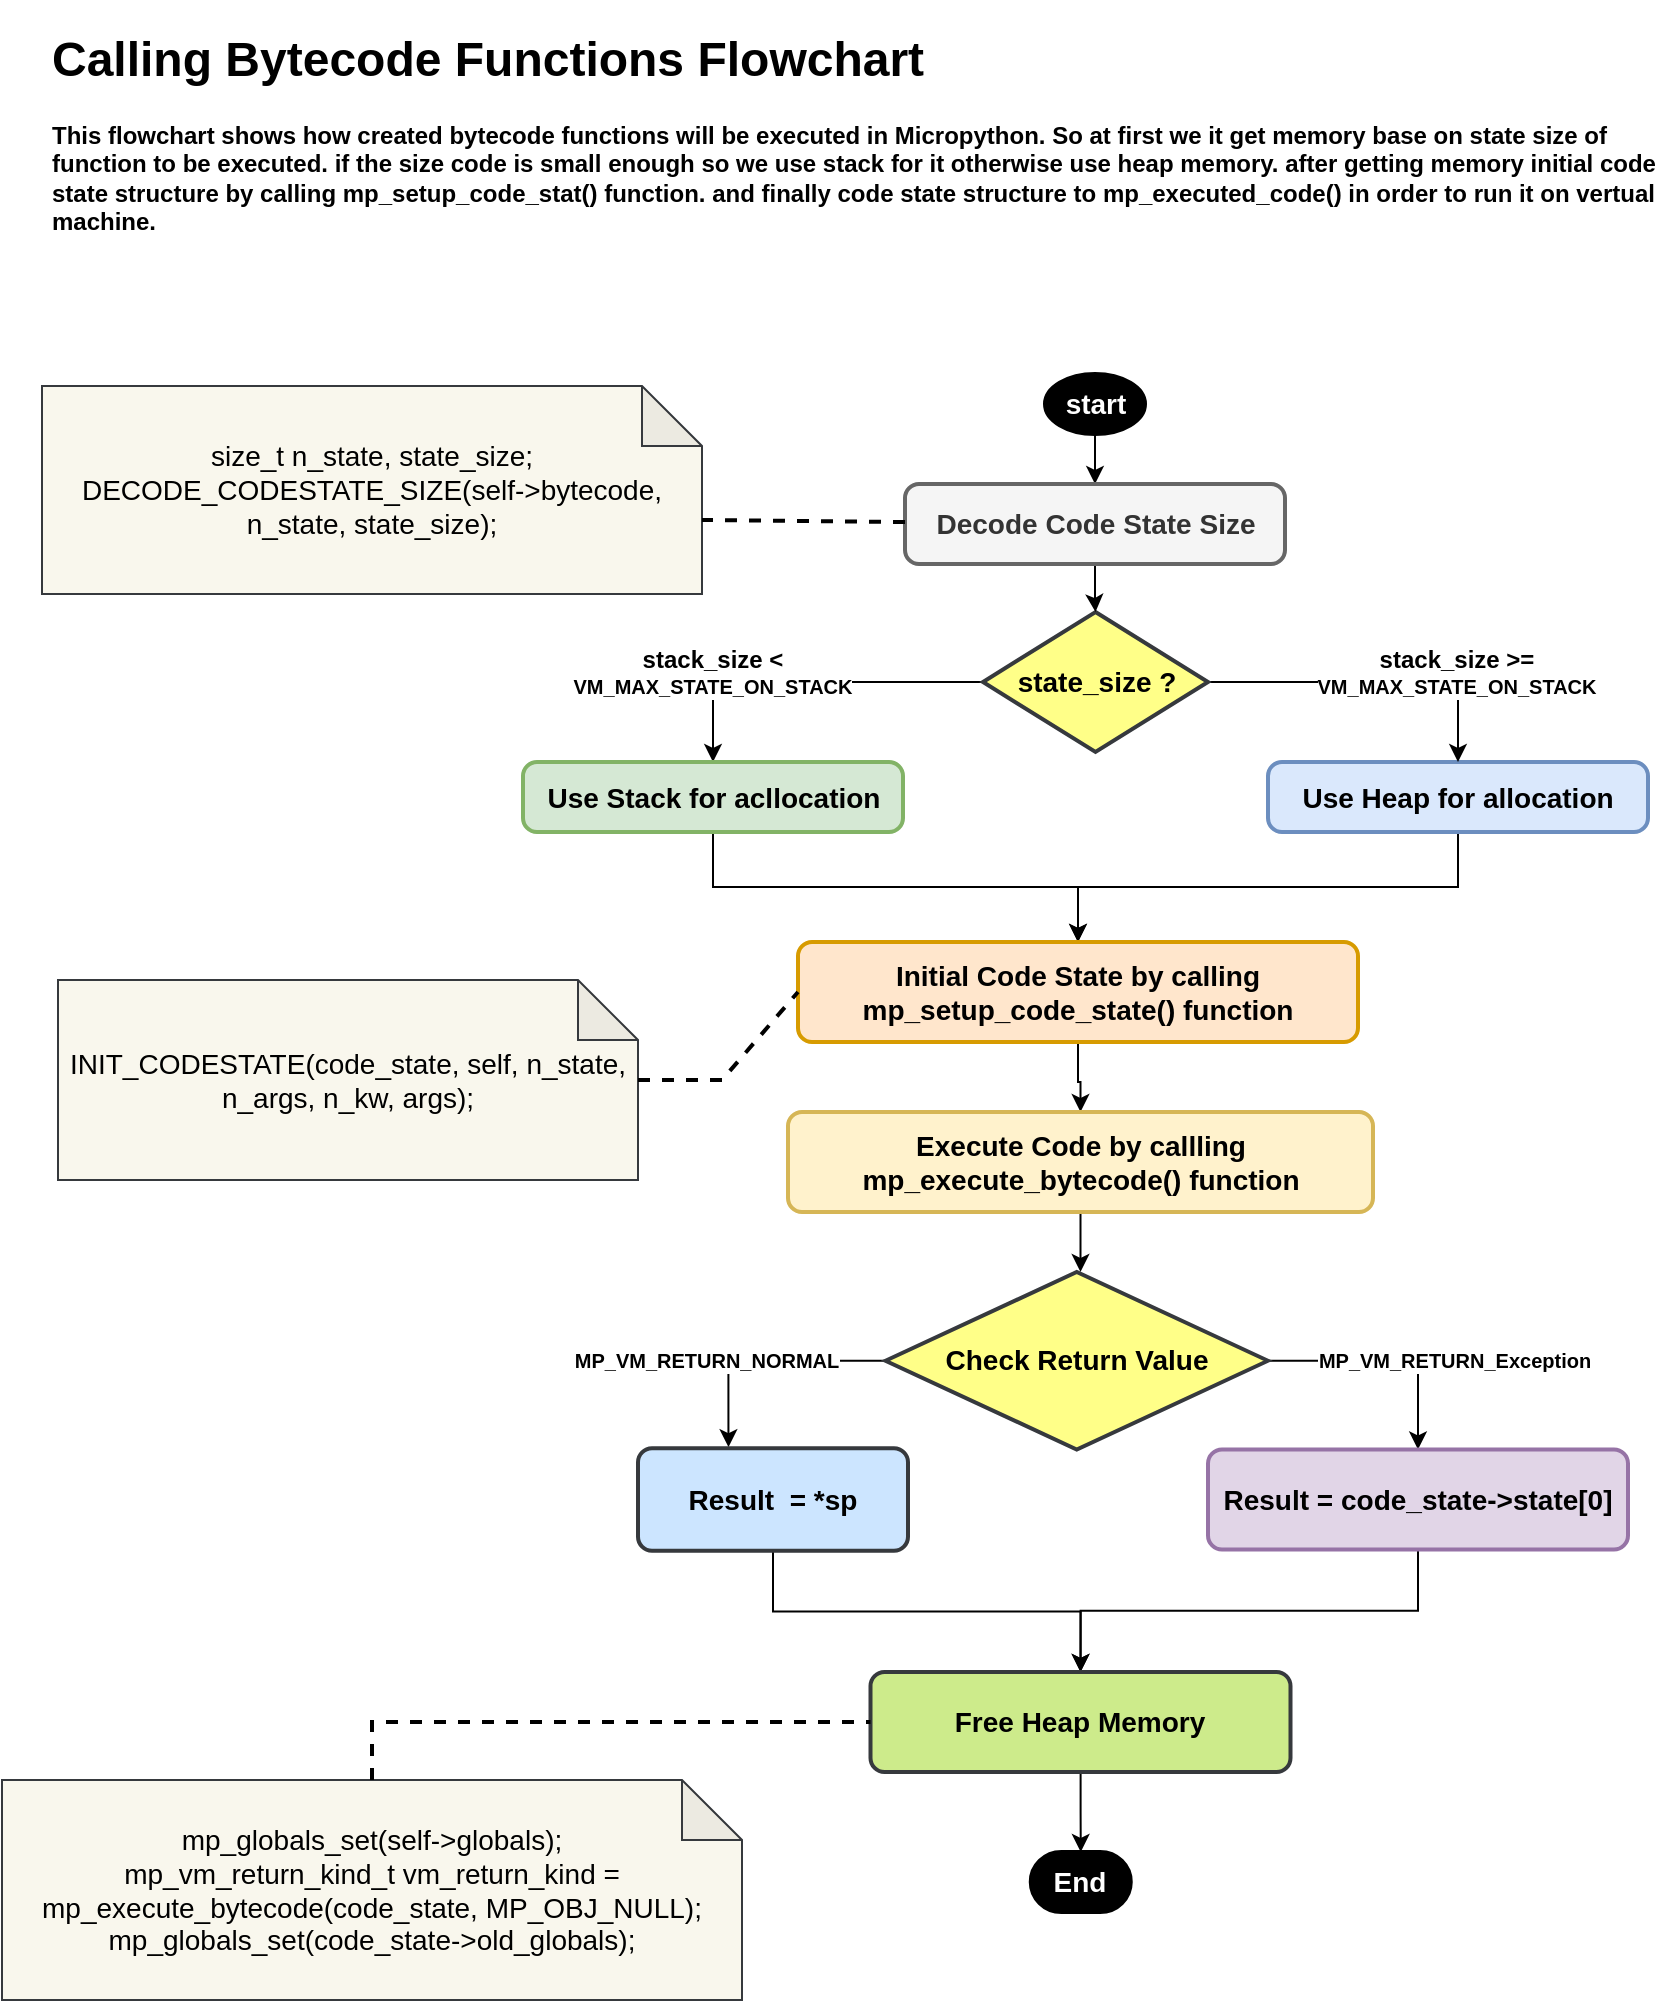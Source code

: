 <mxfile version="15.9.4" type="github">
  <diagram id="kvoGo0gfQWNKkFxHk639" name="Page-1">
    <mxGraphModel dx="1929" dy="958" grid="1" gridSize="10" guides="1" tooltips="1" connect="1" arrows="1" fold="1" page="1" pageScale="1" pageWidth="850" pageHeight="1100" math="0" shadow="0">
      <root>
        <mxCell id="0" />
        <mxCell id="1" parent="0" />
        <mxCell id="JKBhCjqjnzoE227UuKIU-41" style="edgeStyle=orthogonalEdgeStyle;rounded=0;orthogonalLoop=1;jettySize=auto;html=1;fontFamily=Helvetica;fontSize=14;fontColor=#000000;" parent="1" source="wVERp9EFQYTSEjUQM9i8-1" target="JKBhCjqjnzoE227UuKIU-10" edge="1">
          <mxGeometry relative="1" as="geometry" />
        </mxCell>
        <mxCell id="wVERp9EFQYTSEjUQM9i8-1" value="start" style="strokeWidth=2;html=1;shape=mxgraph.flowchart.start_1;whiteSpace=wrap;fontColor=#FFFFFF;labelBackgroundColor=#000000;fillColor=#000000;fontStyle=1;fontSize=14;" parent="1" vertex="1">
          <mxGeometry x="531.5" y="187" width="50" height="30" as="geometry" />
        </mxCell>
        <mxCell id="JKBhCjqjnzoE227UuKIU-1" value="&lt;h1&gt;Calling Bytecode Functions Flowchart&lt;br&gt;&lt;/h1&gt;&lt;p&gt;This flowchart shows how created bytecode functions will be executed in Micropython. So at first we it get memory base on state size of function to be executed. if the size code is small enough so we use stack for it otherwise use heap memory. after getting memory initial code state structure by calling mp_setup_code_stat() function. and finally code state structure to mp_executed_code() in order to run it on vertual machine. &lt;br&gt;&lt;/p&gt;" style="text;html=1;strokeColor=none;fillColor=none;spacing=5;spacingTop=-20;whiteSpace=wrap;overflow=hidden;rounded=0;fontStyle=1" parent="1" vertex="1">
          <mxGeometry x="30" y="10" width="810" height="120" as="geometry" />
        </mxCell>
        <mxCell id="JKBhCjqjnzoE227UuKIU-32" style="edgeStyle=orthogonalEdgeStyle;rounded=0;orthogonalLoop=1;jettySize=auto;html=1;entryX=0.5;entryY=0;entryDx=0;entryDy=0;fontFamily=Helvetica;fontSize=14;fontColor=#000000;" parent="1" source="JKBhCjqjnzoE227UuKIU-4" target="JKBhCjqjnzoE227UuKIU-28" edge="1">
          <mxGeometry relative="1" as="geometry" />
        </mxCell>
        <mxCell id="JKBhCjqjnzoE227UuKIU-4" value="Use Heap for allocation" style="rounded=1;whiteSpace=wrap;html=1;absoluteArcSize=1;arcSize=14;strokeWidth=2;labelBackgroundColor=none;fontSize=14;fillColor=#dae8fc;fontStyle=1;strokeColor=#6c8ebf;" parent="1" vertex="1">
          <mxGeometry x="643" y="381" width="190" height="35" as="geometry" />
        </mxCell>
        <mxCell id="JKBhCjqjnzoE227UuKIU-22" style="edgeStyle=orthogonalEdgeStyle;rounded=0;orthogonalLoop=1;jettySize=auto;html=1;fontFamily=Helvetica;fontSize=12;fontColor=#000000;" parent="1" source="JKBhCjqjnzoE227UuKIU-7" target="JKBhCjqjnzoE227UuKIU-4" edge="1">
          <mxGeometry relative="1" as="geometry" />
        </mxCell>
        <mxCell id="JKBhCjqjnzoE227UuKIU-26" style="edgeStyle=orthogonalEdgeStyle;rounded=0;orthogonalLoop=1;jettySize=auto;html=1;fontFamily=Helvetica;fontSize=12;fontColor=#000000;" parent="1" source="JKBhCjqjnzoE227UuKIU-7" target="JKBhCjqjnzoE227UuKIU-13" edge="1">
          <mxGeometry relative="1" as="geometry" />
        </mxCell>
        <mxCell id="JKBhCjqjnzoE227UuKIU-7" value="state_size ?" style="strokeWidth=2;html=1;shape=mxgraph.flowchart.decision;whiteSpace=wrap;rounded=1;labelBackgroundColor=none;fontFamily=Helvetica;fontSize=14;fillColor=#ffff88;fontStyle=1;strokeColor=#36393d;" parent="1" vertex="1">
          <mxGeometry x="500.5" y="306" width="112.5" height="70" as="geometry" />
        </mxCell>
        <mxCell id="JKBhCjqjnzoE227UuKIU-43" style="edgeStyle=orthogonalEdgeStyle;rounded=0;orthogonalLoop=1;jettySize=auto;html=1;entryX=0.5;entryY=0;entryDx=0;entryDy=0;entryPerimeter=0;fontFamily=Helvetica;fontSize=12;fontColor=#000000;" parent="1" source="JKBhCjqjnzoE227UuKIU-10" target="JKBhCjqjnzoE227UuKIU-7" edge="1">
          <mxGeometry relative="1" as="geometry" />
        </mxCell>
        <mxCell id="JKBhCjqjnzoE227UuKIU-10" value="Decode Code State Size" style="rounded=1;whiteSpace=wrap;html=1;absoluteArcSize=1;arcSize=14;strokeWidth=2;labelBackgroundColor=none;fontSize=14;fontColor=#333333;fillColor=#f5f5f5;fontStyle=1;strokeColor=#666666;" parent="1" vertex="1">
          <mxGeometry x="461.5" y="242" width="190" height="40" as="geometry" />
        </mxCell>
        <mxCell id="JKBhCjqjnzoE227UuKIU-31" style="edgeStyle=orthogonalEdgeStyle;rounded=0;orthogonalLoop=1;jettySize=auto;html=1;fontFamily=Helvetica;fontSize=14;fontColor=#000000;" parent="1" source="JKBhCjqjnzoE227UuKIU-13" target="JKBhCjqjnzoE227UuKIU-28" edge="1">
          <mxGeometry relative="1" as="geometry" />
        </mxCell>
        <mxCell id="JKBhCjqjnzoE227UuKIU-13" value="Use Stack for acllocation" style="rounded=1;whiteSpace=wrap;html=1;absoluteArcSize=1;arcSize=14;strokeWidth=2;labelBackgroundColor=none;fontSize=14;fillColor=#d5e8d4;fontStyle=1;strokeColor=#82b366;" parent="1" vertex="1">
          <mxGeometry x="270.5" y="381" width="190" height="35" as="geometry" />
        </mxCell>
        <mxCell id="JKBhCjqjnzoE227UuKIU-18" value="&lt;font style=&quot;font-size: 12px&quot;&gt;&lt;font style=&quot;font-size: 12px&quot;&gt;stack_size &amp;gt;=&lt;/font&gt; &lt;/font&gt;VM_MAX_STATE_ON_STACK" style="text;html=1;strokeColor=none;fillColor=none;align=center;verticalAlign=middle;whiteSpace=wrap;rounded=0;labelBackgroundColor=#FFFFFF;fontFamily=Helvetica;fontSize=10;fontColor=#000000;fontStyle=1" parent="1" vertex="1">
          <mxGeometry x="700" y="313.5" width="75" height="45" as="geometry" />
        </mxCell>
        <mxCell id="JKBhCjqjnzoE227UuKIU-17" value="&lt;font style=&quot;font-size: 12px&quot;&gt;stack_size &amp;lt; &lt;/font&gt;VM_MAX_STATE_ON_STACK" style="text;html=1;strokeColor=none;fillColor=none;align=center;verticalAlign=middle;whiteSpace=wrap;rounded=0;labelBackgroundColor=#FFFFFF;fontFamily=Helvetica;fontSize=10;fontColor=#000000;fontStyle=1" parent="1" vertex="1">
          <mxGeometry x="328" y="313.5" width="75" height="45" as="geometry" />
        </mxCell>
        <mxCell id="JKBhCjqjnzoE227UuKIU-42" style="edgeStyle=orthogonalEdgeStyle;rounded=0;orthogonalLoop=1;jettySize=auto;html=1;fontFamily=Helvetica;fontSize=12;fontColor=#000000;" parent="1" source="JKBhCjqjnzoE227UuKIU-28" target="JKBhCjqjnzoE227UuKIU-33" edge="1">
          <mxGeometry relative="1" as="geometry" />
        </mxCell>
        <mxCell id="JKBhCjqjnzoE227UuKIU-28" value="Initial Code State by calling mp_setup_code_state() function" style="rounded=1;whiteSpace=wrap;html=1;absoluteArcSize=1;arcSize=14;strokeWidth=2;labelBackgroundColor=none;fontFamily=Helvetica;fontSize=14;fillColor=#ffe6cc;fontStyle=1;strokeColor=#d79b00;" parent="1" vertex="1">
          <mxGeometry x="408" y="471" width="280" height="50" as="geometry" />
        </mxCell>
        <mxCell id="JKBhCjqjnzoE227UuKIU-38" style="edgeStyle=orthogonalEdgeStyle;rounded=0;orthogonalLoop=1;jettySize=auto;html=1;fontFamily=Helvetica;fontSize=14;fontColor=#000000;" parent="1" source="JKBhCjqjnzoE227UuKIU-33" target="JKBhCjqjnzoE227UuKIU-35" edge="1">
          <mxGeometry relative="1" as="geometry">
            <Array as="points">
              <mxPoint x="547" y="596" />
              <mxPoint x="547" y="596" />
            </Array>
          </mxGeometry>
        </mxCell>
        <mxCell id="JKBhCjqjnzoE227UuKIU-33" value="Execute Code by callling mp_execute_bytecode() function" style="rounded=1;whiteSpace=wrap;html=1;absoluteArcSize=1;arcSize=14;strokeWidth=2;labelBackgroundColor=none;fontFamily=Helvetica;fontSize=14;fillColor=#fff2cc;fontStyle=1;strokeColor=#d6b656;" parent="1" vertex="1">
          <mxGeometry x="403" y="556" width="292.5" height="50" as="geometry" />
        </mxCell>
        <mxCell id="JKBhCjqjnzoE227UuKIU-48" style="edgeStyle=orthogonalEdgeStyle;rounded=0;orthogonalLoop=1;jettySize=auto;html=1;entryX=0.335;entryY=-0.011;entryDx=0;entryDy=0;entryPerimeter=0;fontFamily=Helvetica;fontSize=14;fontColor=#000000;" parent="1" source="JKBhCjqjnzoE227UuKIU-35" target="JKBhCjqjnzoE227UuKIU-44" edge="1">
          <mxGeometry relative="1" as="geometry">
            <Array as="points">
              <mxPoint x="373" y="680" />
            </Array>
          </mxGeometry>
        </mxCell>
        <mxCell id="JKBhCjqjnzoE227UuKIU-51" style="edgeStyle=orthogonalEdgeStyle;rounded=0;orthogonalLoop=1;jettySize=auto;html=1;fontFamily=Helvetica;fontSize=14;fontColor=#000000;" parent="1" source="JKBhCjqjnzoE227UuKIU-35" target="JKBhCjqjnzoE227UuKIU-45" edge="1">
          <mxGeometry relative="1" as="geometry">
            <Array as="points">
              <mxPoint x="718" y="680" />
            </Array>
          </mxGeometry>
        </mxCell>
        <mxCell id="JKBhCjqjnzoE227UuKIU-35" value="&lt;font style=&quot;font-size: 14px&quot;&gt;Check Return Value&lt;/font&gt;" style="strokeWidth=2;html=1;shape=mxgraph.flowchart.decision;whiteSpace=wrap;rounded=1;labelBackgroundColor=none;fontFamily=Helvetica;fontSize=14;fillColor=#ffff88;fontStyle=1;verticalAlign=middle;spacing=0;flipH=1;flipV=1;direction=south;strokeColor=#36393d;" parent="1" vertex="1">
          <mxGeometry x="451.75" y="636" width="191.25" height="88.75" as="geometry" />
        </mxCell>
        <mxCell id="JKBhCjqjnzoE227UuKIU-54" style="edgeStyle=orthogonalEdgeStyle;rounded=0;orthogonalLoop=1;jettySize=auto;html=1;fontFamily=Helvetica;fontSize=14;fontColor=#000000;" parent="1" source="JKBhCjqjnzoE227UuKIU-44" target="JKBhCjqjnzoE227UuKIU-53" edge="1">
          <mxGeometry relative="1" as="geometry" />
        </mxCell>
        <mxCell id="JKBhCjqjnzoE227UuKIU-44" value="Result&amp;nbsp; = *sp" style="rounded=1;whiteSpace=wrap;html=1;absoluteArcSize=1;arcSize=14;strokeWidth=2;labelBackgroundColor=none;fontFamily=Helvetica;fontSize=14;fillColor=#cce5ff;fontStyle=1;strokeColor=#36393d;" parent="1" vertex="1">
          <mxGeometry x="328" y="724.13" width="135" height="51.25" as="geometry" />
        </mxCell>
        <mxCell id="JKBhCjqjnzoE227UuKIU-55" style="edgeStyle=orthogonalEdgeStyle;rounded=0;orthogonalLoop=1;jettySize=auto;html=1;entryX=0.5;entryY=0;entryDx=0;entryDy=0;fontFamily=Helvetica;fontSize=14;fontColor=#000000;" parent="1" source="JKBhCjqjnzoE227UuKIU-45" target="JKBhCjqjnzoE227UuKIU-53" edge="1">
          <mxGeometry relative="1" as="geometry" />
        </mxCell>
        <mxCell id="JKBhCjqjnzoE227UuKIU-45" value="Result = code_state-&amp;gt;state[0]" style="rounded=1;whiteSpace=wrap;html=1;absoluteArcSize=1;arcSize=14;strokeWidth=2;labelBackgroundColor=none;fontFamily=Helvetica;fontSize=14;fillColor=#e1d5e7;fontStyle=1;strokeColor=#9673a6;" parent="1" vertex="1">
          <mxGeometry x="613" y="724.75" width="210" height="50" as="geometry" />
        </mxCell>
        <mxCell id="JKBhCjqjnzoE227UuKIU-47" value="MP_VM_RETURN_NORMAL" style="text;html=1;strokeColor=none;fillColor=none;align=center;verticalAlign=middle;whiteSpace=wrap;rounded=0;labelBackgroundColor=#FFFFFF;fontFamily=Helvetica;fontSize=10;fontColor=#000000;fontStyle=1" parent="1" vertex="1">
          <mxGeometry x="325" y="657.88" width="75" height="45" as="geometry" />
        </mxCell>
        <mxCell id="JKBhCjqjnzoE227UuKIU-50" value="MP_VM_RETURN_Exception" style="text;html=1;strokeColor=none;fillColor=none;align=center;verticalAlign=middle;whiteSpace=wrap;rounded=0;labelBackgroundColor=#FFFFFF;fontFamily=Helvetica;fontSize=10;fontColor=#000000;fontStyle=1" parent="1" vertex="1">
          <mxGeometry x="698.5" y="657.88" width="75" height="45" as="geometry" />
        </mxCell>
        <mxCell id="JKBhCjqjnzoE227UuKIU-59" style="edgeStyle=orthogonalEdgeStyle;rounded=0;orthogonalLoop=1;jettySize=auto;html=1;entryX=0.5;entryY=0;entryDx=0;entryDy=0;entryPerimeter=0;fontFamily=Helvetica;fontSize=14;fontColor=#FFFFFF;" parent="1" source="JKBhCjqjnzoE227UuKIU-53" target="JKBhCjqjnzoE227UuKIU-58" edge="1">
          <mxGeometry relative="1" as="geometry" />
        </mxCell>
        <mxCell id="JKBhCjqjnzoE227UuKIU-53" value="Free Heap Memory" style="rounded=1;whiteSpace=wrap;html=1;absoluteArcSize=1;arcSize=14;strokeWidth=2;labelBackgroundColor=none;fontFamily=Helvetica;fontSize=14;fillColor=#cdeb8b;fontStyle=1;strokeColor=#36393d;labelBorderColor=none;" parent="1" vertex="1">
          <mxGeometry x="444.25" y="836" width="210" height="50" as="geometry" />
        </mxCell>
        <mxCell id="JKBhCjqjnzoE227UuKIU-58" value="End" style="strokeWidth=2;html=1;shape=mxgraph.flowchart.terminator;whiteSpace=wrap;rounded=1;labelBackgroundColor=#000000;fontFamily=Helvetica;fontSize=14;fontColor=#FFFFFF;fillColor=#000000;fontStyle=1" parent="1" vertex="1">
          <mxGeometry x="524.38" y="926" width="50" height="30" as="geometry" />
        </mxCell>
        <mxCell id="JKBhCjqjnzoE227UuKIU-62" value="size_t n_state, state_size;&lt;br&gt;DECODE_CODESTATE_SIZE(self-&amp;gt;bytecode, n_state, state_size);" style="shape=note;whiteSpace=wrap;html=1;backgroundOutline=1;darkOpacity=0.05;rounded=1;labelBackgroundColor=none;labelBorderColor=none;fontFamily=Helvetica;fontSize=14;strokeColor=#36393d;strokeWidth=1;fillColor=#f9f7ed;fontStyle=0;" parent="1" vertex="1">
          <mxGeometry x="30" y="193" width="330" height="104" as="geometry" />
        </mxCell>
        <mxCell id="JKBhCjqjnzoE227UuKIU-63" value="" style="endArrow=none;dashed=1;html=1;rounded=0;fontFamily=Helvetica;fontSize=14;fontColor=#000000;entryX=0;entryY=0;entryDx=330;entryDy=67;entryPerimeter=0;strokeColor=default;strokeWidth=2;" parent="1" source="JKBhCjqjnzoE227UuKIU-10" target="JKBhCjqjnzoE227UuKIU-62" edge="1">
          <mxGeometry width="50" height="50" relative="1" as="geometry">
            <mxPoint x="170" y="333" as="sourcePoint" />
            <mxPoint x="220" y="283" as="targetPoint" />
          </mxGeometry>
        </mxCell>
        <mxCell id="JKBhCjqjnzoE227UuKIU-64" value="INIT_CODESTATE(code_state, self, n_state, n_args, n_kw, args);" style="shape=note;whiteSpace=wrap;html=1;backgroundOutline=1;darkOpacity=0.05;rounded=1;labelBackgroundColor=none;labelBorderColor=none;fontFamily=Helvetica;fontSize=14;strokeColor=#36393d;strokeWidth=1;fillColor=#f9f7ed;fontStyle=0;fontColor=#000000;" parent="1" vertex="1">
          <mxGeometry x="38" y="490" width="290" height="100" as="geometry" />
        </mxCell>
        <mxCell id="JKBhCjqjnzoE227UuKIU-65" value="mp_globals_set(self-&amp;gt;globals);&lt;br&gt;mp_vm_return_kind_t vm_return_kind = mp_execute_bytecode(code_state, MP_OBJ_NULL);&lt;br&gt;mp_globals_set(code_state-&amp;gt;old_globals);" style="shape=note;whiteSpace=wrap;html=1;backgroundOutline=1;darkOpacity=0.05;rounded=1;labelBackgroundColor=none;labelBorderColor=none;fontFamily=Helvetica;fontSize=14;strokeColor=#36393d;strokeWidth=1;fillColor=#f9f7ed;fontColor=#000000;" parent="1" vertex="1">
          <mxGeometry x="10" y="890" width="370" height="110" as="geometry" />
        </mxCell>
        <mxCell id="JKBhCjqjnzoE227UuKIU-67" value="" style="endArrow=none;dashed=1;html=1;rounded=0;fontFamily=Helvetica;fontSize=14;fontColor=#000000;entryX=0;entryY=0.5;entryDx=0;entryDy=0;strokeWidth=2;" parent="1" source="JKBhCjqjnzoE227UuKIU-64" target="JKBhCjqjnzoE227UuKIU-28" edge="1">
          <mxGeometry width="50" height="50" relative="1" as="geometry">
            <mxPoint x="170" y="753" as="sourcePoint" />
            <mxPoint x="220" y="703" as="targetPoint" />
            <Array as="points">
              <mxPoint x="370" y="540" />
            </Array>
          </mxGeometry>
        </mxCell>
        <mxCell id="JKBhCjqjnzoE227UuKIU-69" value="" style="endArrow=none;dashed=1;html=1;rounded=0;fontFamily=Helvetica;fontSize=14;fontColor=#000000;entryX=0;entryY=0.5;entryDx=0;entryDy=0;strokeWidth=2;" parent="1" source="JKBhCjqjnzoE227UuKIU-65" target="JKBhCjqjnzoE227UuKIU-53" edge="1">
          <mxGeometry width="50" height="50" relative="1" as="geometry">
            <mxPoint x="170" y="753" as="sourcePoint" />
            <mxPoint x="220" y="703" as="targetPoint" />
            <Array as="points">
              <mxPoint x="195" y="861" />
              <mxPoint x="400" y="861" />
            </Array>
          </mxGeometry>
        </mxCell>
      </root>
    </mxGraphModel>
  </diagram>
</mxfile>
